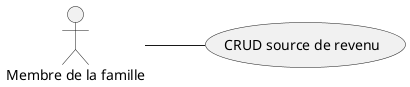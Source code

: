 @startuml
left to right direction

actor "Membre de la famille" as utilisateur


utilisateur -- (CRUD source de revenu)



@enduml
